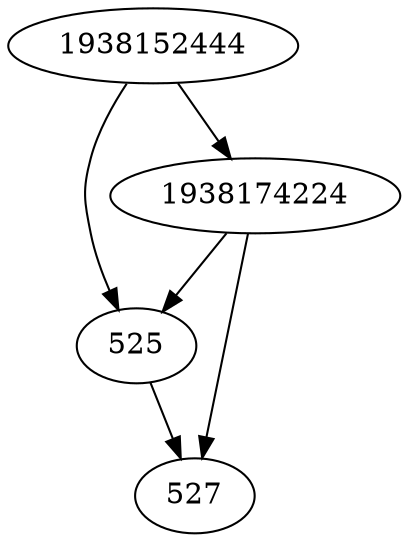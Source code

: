 strict digraph  {
1938174224;
1938152444;
525;
527;
1938174224 -> 525;
1938174224 -> 527;
1938152444 -> 525;
1938152444 -> 1938174224;
525 -> 527;
}
